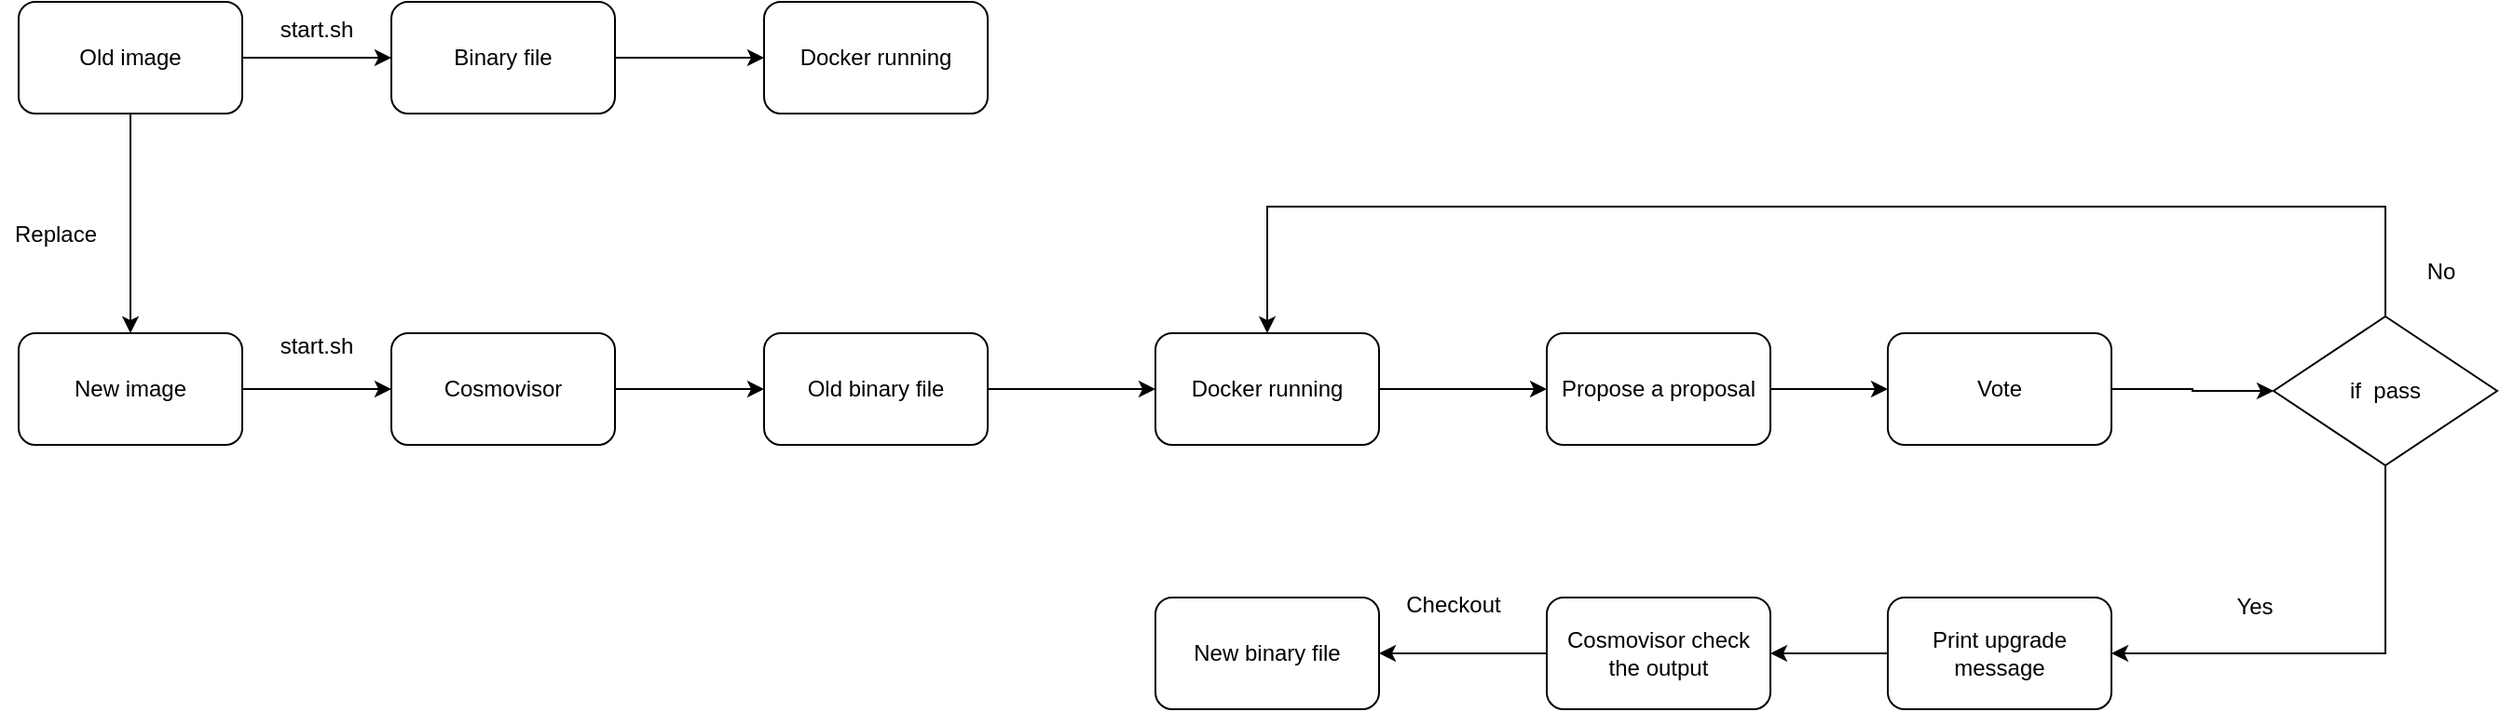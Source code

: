 <mxfile version="17.2.4" type="github">
  <diagram id="SslyksGHTgO1Bh4MZJ-3" name="Page-1">
    <mxGraphModel dx="1824" dy="982" grid="1" gridSize="10" guides="1" tooltips="1" connect="1" arrows="1" fold="1" page="1" pageScale="1" pageWidth="827" pageHeight="1169" math="0" shadow="0">
      <root>
        <mxCell id="0" />
        <mxCell id="1" parent="0" />
        <mxCell id="roSFA4VvcIdaK3rSQRjQ-20" value="" style="edgeStyle=orthogonalEdgeStyle;rounded=0;orthogonalLoop=1;jettySize=auto;html=1;" edge="1" parent="1" source="roSFA4VvcIdaK3rSQRjQ-8" target="roSFA4VvcIdaK3rSQRjQ-19">
          <mxGeometry relative="1" as="geometry" />
        </mxCell>
        <mxCell id="roSFA4VvcIdaK3rSQRjQ-8" value="New image" style="rounded=1;whiteSpace=wrap;html=1;" vertex="1" parent="1">
          <mxGeometry x="110" y="328" width="120" height="60" as="geometry" />
        </mxCell>
        <mxCell id="roSFA4VvcIdaK3rSQRjQ-11" value="" style="edgeStyle=orthogonalEdgeStyle;rounded=0;orthogonalLoop=1;jettySize=auto;html=1;" edge="1" parent="1" source="roSFA4VvcIdaK3rSQRjQ-9" target="roSFA4VvcIdaK3rSQRjQ-10">
          <mxGeometry relative="1" as="geometry" />
        </mxCell>
        <mxCell id="roSFA4VvcIdaK3rSQRjQ-14" value="" style="edgeStyle=orthogonalEdgeStyle;rounded=0;orthogonalLoop=1;jettySize=auto;html=1;" edge="1" parent="1" source="roSFA4VvcIdaK3rSQRjQ-9" target="roSFA4VvcIdaK3rSQRjQ-8">
          <mxGeometry relative="1" as="geometry" />
        </mxCell>
        <mxCell id="roSFA4VvcIdaK3rSQRjQ-9" value="Old image" style="rounded=1;whiteSpace=wrap;html=1;" vertex="1" parent="1">
          <mxGeometry x="110" y="150" width="120" height="60" as="geometry" />
        </mxCell>
        <mxCell id="roSFA4VvcIdaK3rSQRjQ-13" value="" style="edgeStyle=orthogonalEdgeStyle;rounded=0;orthogonalLoop=1;jettySize=auto;html=1;" edge="1" parent="1" source="roSFA4VvcIdaK3rSQRjQ-10" target="roSFA4VvcIdaK3rSQRjQ-12">
          <mxGeometry relative="1" as="geometry" />
        </mxCell>
        <mxCell id="roSFA4VvcIdaK3rSQRjQ-10" value="Binary file" style="rounded=1;whiteSpace=wrap;html=1;" vertex="1" parent="1">
          <mxGeometry x="310" y="150" width="120" height="60" as="geometry" />
        </mxCell>
        <mxCell id="roSFA4VvcIdaK3rSQRjQ-12" value="Docker running" style="rounded=1;whiteSpace=wrap;html=1;" vertex="1" parent="1">
          <mxGeometry x="510" y="150" width="120" height="60" as="geometry" />
        </mxCell>
        <mxCell id="roSFA4VvcIdaK3rSQRjQ-15" value="Replace" style="text;html=1;strokeColor=none;fillColor=none;align=center;verticalAlign=middle;whiteSpace=wrap;rounded=0;" vertex="1" parent="1">
          <mxGeometry x="100" y="260" width="60" height="30" as="geometry" />
        </mxCell>
        <mxCell id="roSFA4VvcIdaK3rSQRjQ-16" value="start.sh" style="text;html=1;strokeColor=none;fillColor=none;align=center;verticalAlign=middle;whiteSpace=wrap;rounded=0;" vertex="1" parent="1">
          <mxGeometry x="240" y="150" width="60" height="30" as="geometry" />
        </mxCell>
        <mxCell id="roSFA4VvcIdaK3rSQRjQ-29" value="" style="edgeStyle=orthogonalEdgeStyle;rounded=0;orthogonalLoop=1;jettySize=auto;html=1;" edge="1" parent="1" source="roSFA4VvcIdaK3rSQRjQ-17" target="roSFA4VvcIdaK3rSQRjQ-28">
          <mxGeometry relative="1" as="geometry" />
        </mxCell>
        <mxCell id="roSFA4VvcIdaK3rSQRjQ-17" value="Old binary file" style="rounded=1;whiteSpace=wrap;html=1;" vertex="1" parent="1">
          <mxGeometry x="510" y="328" width="120" height="60" as="geometry" />
        </mxCell>
        <mxCell id="roSFA4VvcIdaK3rSQRjQ-18" value="New binary file" style="rounded=1;whiteSpace=wrap;html=1;" vertex="1" parent="1">
          <mxGeometry x="720" y="470" width="120" height="60" as="geometry" />
        </mxCell>
        <mxCell id="roSFA4VvcIdaK3rSQRjQ-22" value="" style="edgeStyle=orthogonalEdgeStyle;rounded=0;orthogonalLoop=1;jettySize=auto;html=1;" edge="1" parent="1" source="roSFA4VvcIdaK3rSQRjQ-19" target="roSFA4VvcIdaK3rSQRjQ-17">
          <mxGeometry relative="1" as="geometry" />
        </mxCell>
        <mxCell id="roSFA4VvcIdaK3rSQRjQ-19" value="Cosmovisor" style="rounded=1;whiteSpace=wrap;html=1;" vertex="1" parent="1">
          <mxGeometry x="310" y="328" width="120" height="60" as="geometry" />
        </mxCell>
        <mxCell id="roSFA4VvcIdaK3rSQRjQ-21" value="start.sh" style="text;html=1;strokeColor=none;fillColor=none;align=center;verticalAlign=middle;whiteSpace=wrap;rounded=0;" vertex="1" parent="1">
          <mxGeometry x="240" y="320" width="60" height="30" as="geometry" />
        </mxCell>
        <mxCell id="roSFA4VvcIdaK3rSQRjQ-26" value="" style="edgeStyle=orthogonalEdgeStyle;rounded=0;orthogonalLoop=1;jettySize=auto;html=1;" edge="1" parent="1" source="roSFA4VvcIdaK3rSQRjQ-23" target="roSFA4VvcIdaK3rSQRjQ-25">
          <mxGeometry relative="1" as="geometry" />
        </mxCell>
        <mxCell id="roSFA4VvcIdaK3rSQRjQ-23" value="Propose a proposal" style="rounded=1;whiteSpace=wrap;html=1;" vertex="1" parent="1">
          <mxGeometry x="930" y="328" width="120" height="60" as="geometry" />
        </mxCell>
        <mxCell id="roSFA4VvcIdaK3rSQRjQ-31" value="" style="edgeStyle=orthogonalEdgeStyle;rounded=0;orthogonalLoop=1;jettySize=auto;html=1;" edge="1" parent="1" source="roSFA4VvcIdaK3rSQRjQ-25" target="roSFA4VvcIdaK3rSQRjQ-27">
          <mxGeometry relative="1" as="geometry" />
        </mxCell>
        <mxCell id="roSFA4VvcIdaK3rSQRjQ-25" value="Vote" style="rounded=1;whiteSpace=wrap;html=1;" vertex="1" parent="1">
          <mxGeometry x="1113" y="328" width="120" height="60" as="geometry" />
        </mxCell>
        <mxCell id="roSFA4VvcIdaK3rSQRjQ-27" value="if&amp;nbsp; pass" style="rhombus;whiteSpace=wrap;html=1;" vertex="1" parent="1">
          <mxGeometry x="1320" y="319" width="120" height="80" as="geometry" />
        </mxCell>
        <mxCell id="roSFA4VvcIdaK3rSQRjQ-30" value="" style="edgeStyle=orthogonalEdgeStyle;rounded=0;orthogonalLoop=1;jettySize=auto;html=1;" edge="1" parent="1" source="roSFA4VvcIdaK3rSQRjQ-28" target="roSFA4VvcIdaK3rSQRjQ-23">
          <mxGeometry relative="1" as="geometry" />
        </mxCell>
        <mxCell id="roSFA4VvcIdaK3rSQRjQ-28" value="Docker running" style="rounded=1;whiteSpace=wrap;html=1;" vertex="1" parent="1">
          <mxGeometry x="720" y="328" width="120" height="60" as="geometry" />
        </mxCell>
        <mxCell id="roSFA4VvcIdaK3rSQRjQ-32" value="" style="edgeStyle=elbowEdgeStyle;elbow=horizontal;endArrow=classic;html=1;rounded=0;exitX=0.5;exitY=0;exitDx=0;exitDy=0;entryX=0.5;entryY=0;entryDx=0;entryDy=0;" edge="1" parent="1" source="roSFA4VvcIdaK3rSQRjQ-27" target="roSFA4VvcIdaK3rSQRjQ-28">
          <mxGeometry width="50" height="50" relative="1" as="geometry">
            <mxPoint x="930" y="320" as="sourcePoint" />
            <mxPoint x="980" y="270" as="targetPoint" />
            <Array as="points">
              <mxPoint x="1080" y="260" />
            </Array>
          </mxGeometry>
        </mxCell>
        <mxCell id="roSFA4VvcIdaK3rSQRjQ-33" value="No" style="text;html=1;strokeColor=none;fillColor=none;align=center;verticalAlign=middle;whiteSpace=wrap;rounded=0;" vertex="1" parent="1">
          <mxGeometry x="1380" y="280" width="60" height="30" as="geometry" />
        </mxCell>
        <mxCell id="roSFA4VvcIdaK3rSQRjQ-38" value="" style="edgeStyle=orthogonalEdgeStyle;rounded=0;orthogonalLoop=1;jettySize=auto;html=1;" edge="1" parent="1" source="roSFA4VvcIdaK3rSQRjQ-34" target="roSFA4VvcIdaK3rSQRjQ-37">
          <mxGeometry relative="1" as="geometry" />
        </mxCell>
        <mxCell id="roSFA4VvcIdaK3rSQRjQ-34" value="Print upgrade message" style="rounded=1;whiteSpace=wrap;html=1;" vertex="1" parent="1">
          <mxGeometry x="1113" y="470" width="120" height="60" as="geometry" />
        </mxCell>
        <mxCell id="roSFA4VvcIdaK3rSQRjQ-35" value="" style="edgeStyle=segmentEdgeStyle;endArrow=classic;html=1;rounded=0;exitX=0.5;exitY=1;exitDx=0;exitDy=0;entryX=1;entryY=0.5;entryDx=0;entryDy=0;" edge="1" parent="1" source="roSFA4VvcIdaK3rSQRjQ-27" target="roSFA4VvcIdaK3rSQRjQ-34">
          <mxGeometry width="50" height="50" relative="1" as="geometry">
            <mxPoint x="1360" y="500" as="sourcePoint" />
            <mxPoint x="1410" y="450" as="targetPoint" />
            <Array as="points">
              <mxPoint x="1380" y="500" />
            </Array>
          </mxGeometry>
        </mxCell>
        <mxCell id="roSFA4VvcIdaK3rSQRjQ-36" value="Yes" style="text;html=1;strokeColor=none;fillColor=none;align=center;verticalAlign=middle;whiteSpace=wrap;rounded=0;" vertex="1" parent="1">
          <mxGeometry x="1280" y="460" width="60" height="30" as="geometry" />
        </mxCell>
        <mxCell id="roSFA4VvcIdaK3rSQRjQ-41" value="" style="edgeStyle=orthogonalEdgeStyle;rounded=0;orthogonalLoop=1;jettySize=auto;html=1;" edge="1" parent="1" source="roSFA4VvcIdaK3rSQRjQ-37" target="roSFA4VvcIdaK3rSQRjQ-18">
          <mxGeometry relative="1" as="geometry" />
        </mxCell>
        <mxCell id="roSFA4VvcIdaK3rSQRjQ-37" value="Cosmovisor check the output" style="rounded=1;whiteSpace=wrap;html=1;" vertex="1" parent="1">
          <mxGeometry x="930" y="470" width="120" height="60" as="geometry" />
        </mxCell>
        <mxCell id="roSFA4VvcIdaK3rSQRjQ-42" value="Checkout" style="text;html=1;strokeColor=none;fillColor=none;align=center;verticalAlign=middle;whiteSpace=wrap;rounded=0;" vertex="1" parent="1">
          <mxGeometry x="850" y="459" width="60" height="30" as="geometry" />
        </mxCell>
      </root>
    </mxGraphModel>
  </diagram>
</mxfile>
